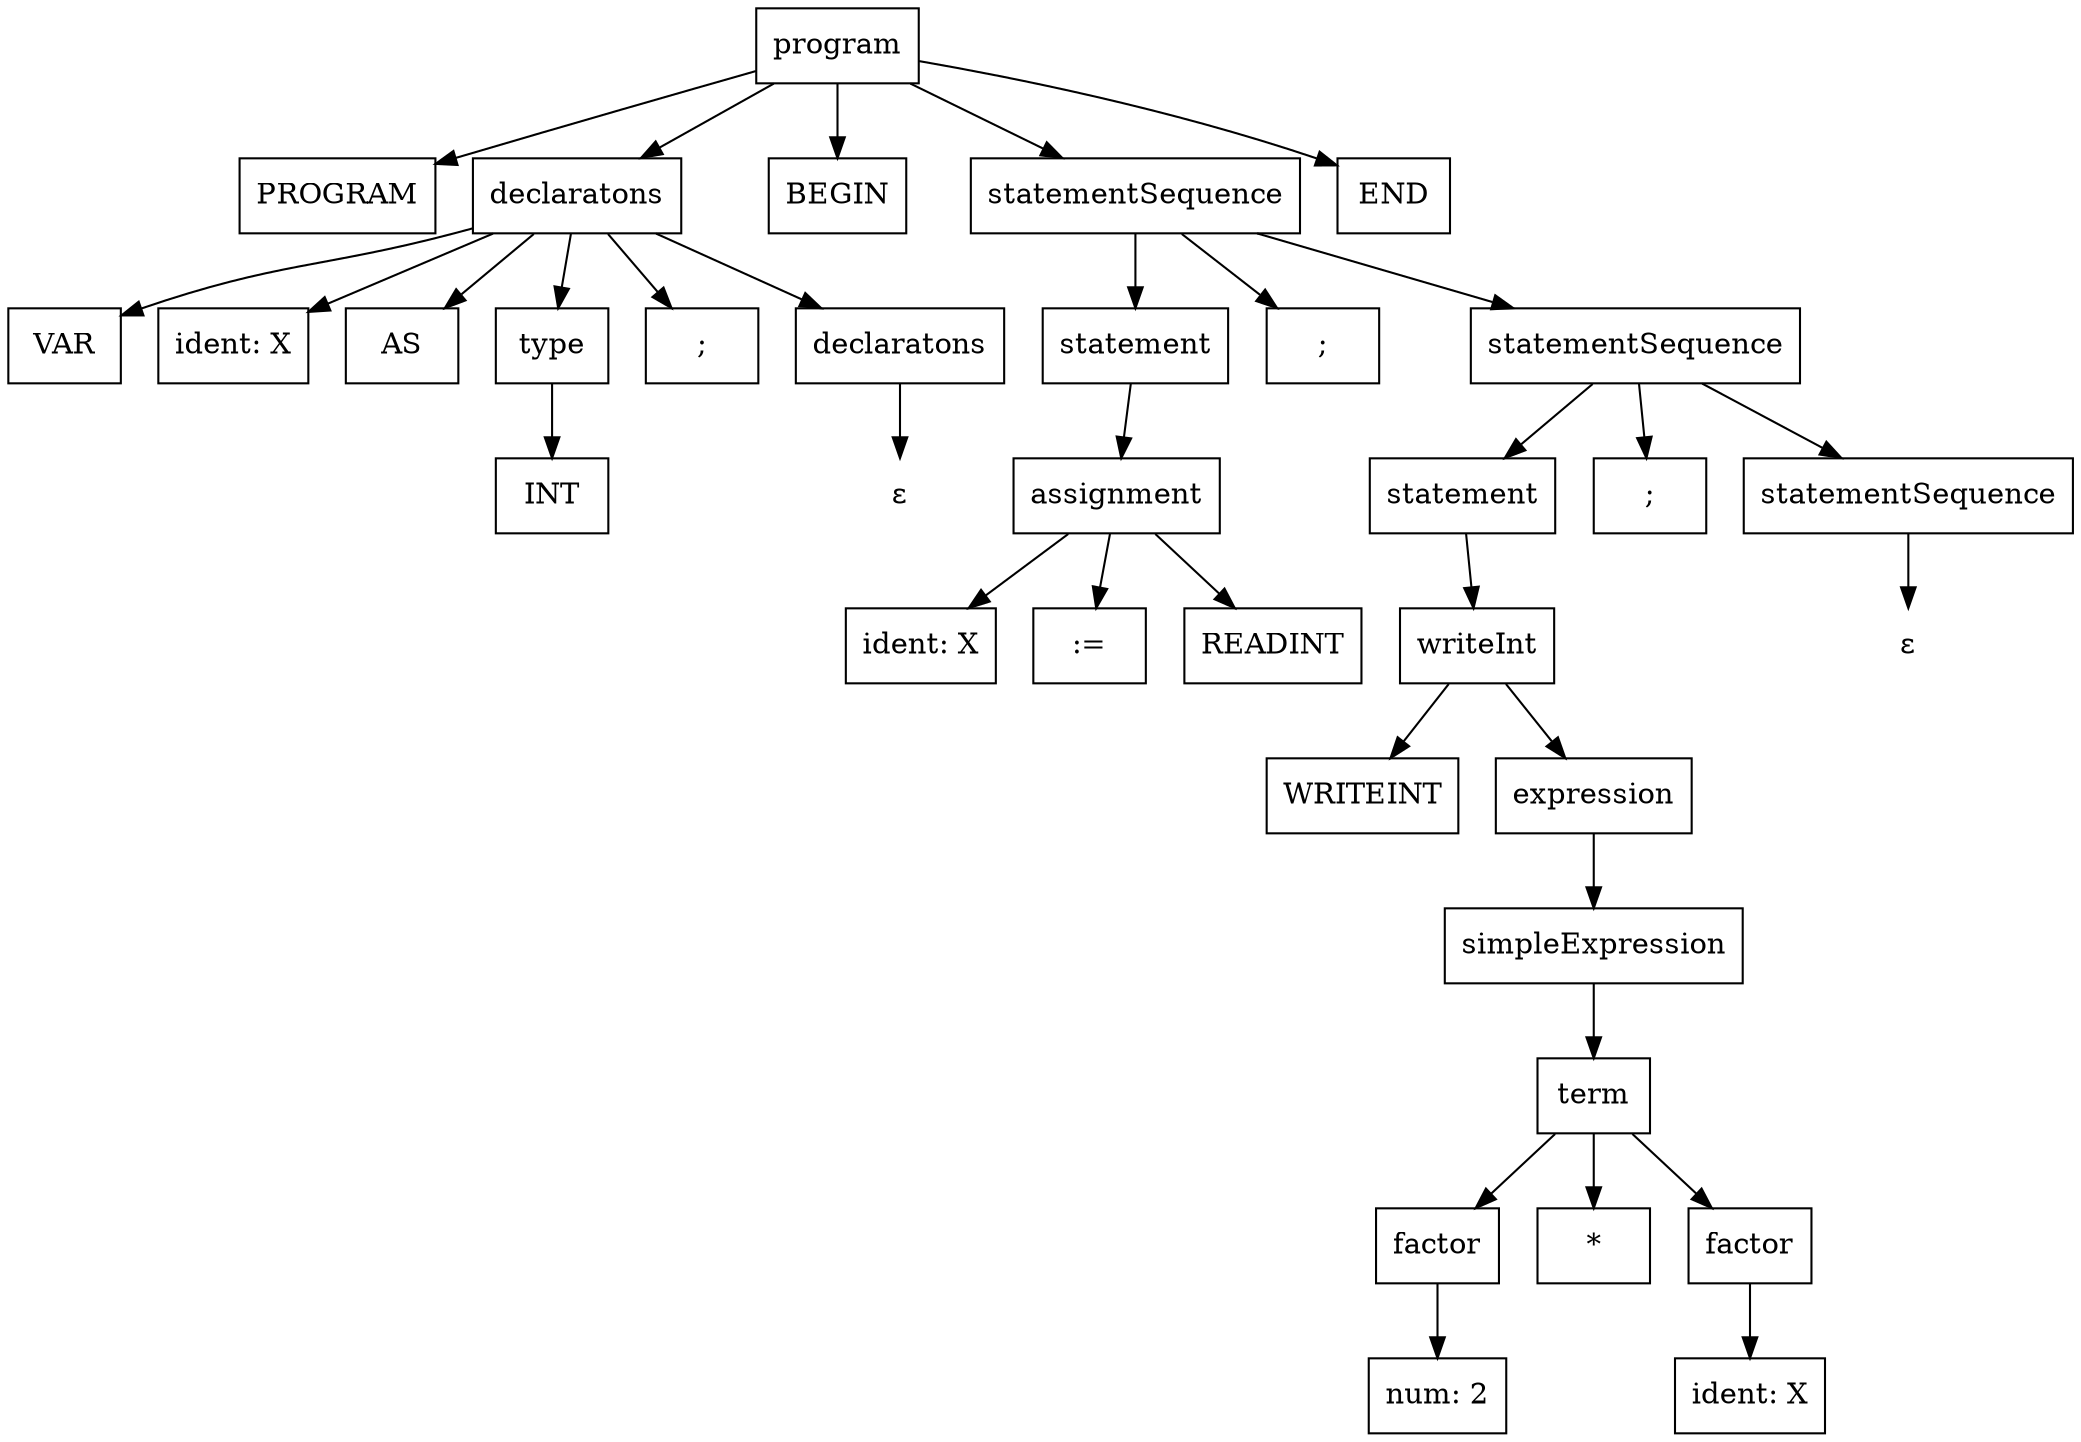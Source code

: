 digraph parseTree {
  ordering=out;
  node [shape = box, style = filled];
  n1 [label="program",fillcolor="/x11/white",shape=box]
  n2 [label="PROGRAM",fillcolor="/x11/white",shape=box]
  n1 -> n2
  n3 [label="declaratons",fillcolor="/x11/white",shape=box]
  n1 -> n3
  n4 [label="VAR",fillcolor="/x11/white",shape=box]
  n3 -> n4
  n5 [label="ident: X",fillcolor="/x11/white",shape=box]
  n3 -> n5
  n6 [label="AS",fillcolor="/x11/white",shape=box]
  n3 -> n6
  n7 [label="type",fillcolor="/x11/white",shape=box]
  n3 -> n7
  n8 [label="INT",fillcolor="/x11/white",shape=box]
  n7 -> n8
  n9 [label=";",fillcolor="/x11/white",shape=box]
  n3 -> n9
  n10 [label="declaratons",fillcolor="/x11/white",shape=box]
  n3 -> n10
  n11 [label="&#949;",fillcolor="/x11/white",shape=none]
  n10 -> n11
  n12 [label="BEGIN",fillcolor="/x11/white",shape=box]
  n1 -> n12
  n13 [label="statementSequence",fillcolor="/x11/white",shape=box]
  n1 -> n13
  n14 [label="statement",fillcolor="/x11/white",shape=box]
  n13 -> n14
  n15 [label="assignment",fillcolor="/x11/white",shape=box]
  n14 -> n15
  n16 [label="ident: X",fillcolor="/x11/white",shape=box]
  n15 -> n16
  n17 [label=":=",fillcolor="/x11/white",shape=box]
  n15 -> n17
  n18 [label="READINT",fillcolor="/x11/white",shape=box]
  n15 -> n18
  n19 [label=";",fillcolor="/x11/white",shape=box]
  n13 -> n19
  n20 [label="statementSequence",fillcolor="/x11/white",shape=box]
  n13 -> n20
  n21 [label="statement",fillcolor="/x11/white",shape=box]
  n20 -> n21
  n22 [label="writeInt",fillcolor="/x11/white",shape=box]
  n21 -> n22
  n23 [label="WRITEINT",fillcolor="/x11/white",shape=box]
  n22 -> n23
  n24 [label="expression",fillcolor="/x11/white",shape=box]
  n22 -> n24
  n25 [label="simpleExpression",fillcolor="/x11/white",shape=box]
  n24 -> n25
  n26 [label="term",fillcolor="/x11/white",shape=box]
  n25 -> n26
  n27 [label="factor",fillcolor="/x11/white",shape=box]
  n26 -> n27
  n28 [label="num: 2",fillcolor="/x11/white",shape=box]
  n27 -> n28
  n29 [label="*",fillcolor="/x11/white",shape=box]
  n26 -> n29
  n30 [label="factor",fillcolor="/x11/white",shape=box]
  n26 -> n30
  n31 [label="ident: X",fillcolor="/x11/white",shape=box]
  n30 -> n31
  n32 [label=";",fillcolor="/x11/white",shape=box]
  n20 -> n32
  n33 [label="statementSequence",fillcolor="/x11/white",shape=box]
  n20 -> n33
  n34 [label="&#949;",fillcolor="/x11/white",shape=none]
  n33 -> n34
  n35 [label="END",fillcolor="/x11/white",shape=box]
  n1 -> n35
}
